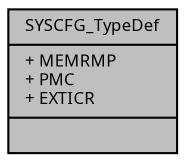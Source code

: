 digraph "SYSCFG_TypeDef"
{
  edge [fontname="Sans",fontsize="8",labelfontname="Sans",labelfontsize="8"];
  node [fontname="Sans",fontsize="8",shape=record];
  Node1 [label="{SYSCFG_TypeDef\n|+ MEMRMP\l+ PMC\l+ EXTICR\l|}",height=0.2,width=0.4,color="black", fillcolor="grey75", style="filled", fontcolor="black"];
}

